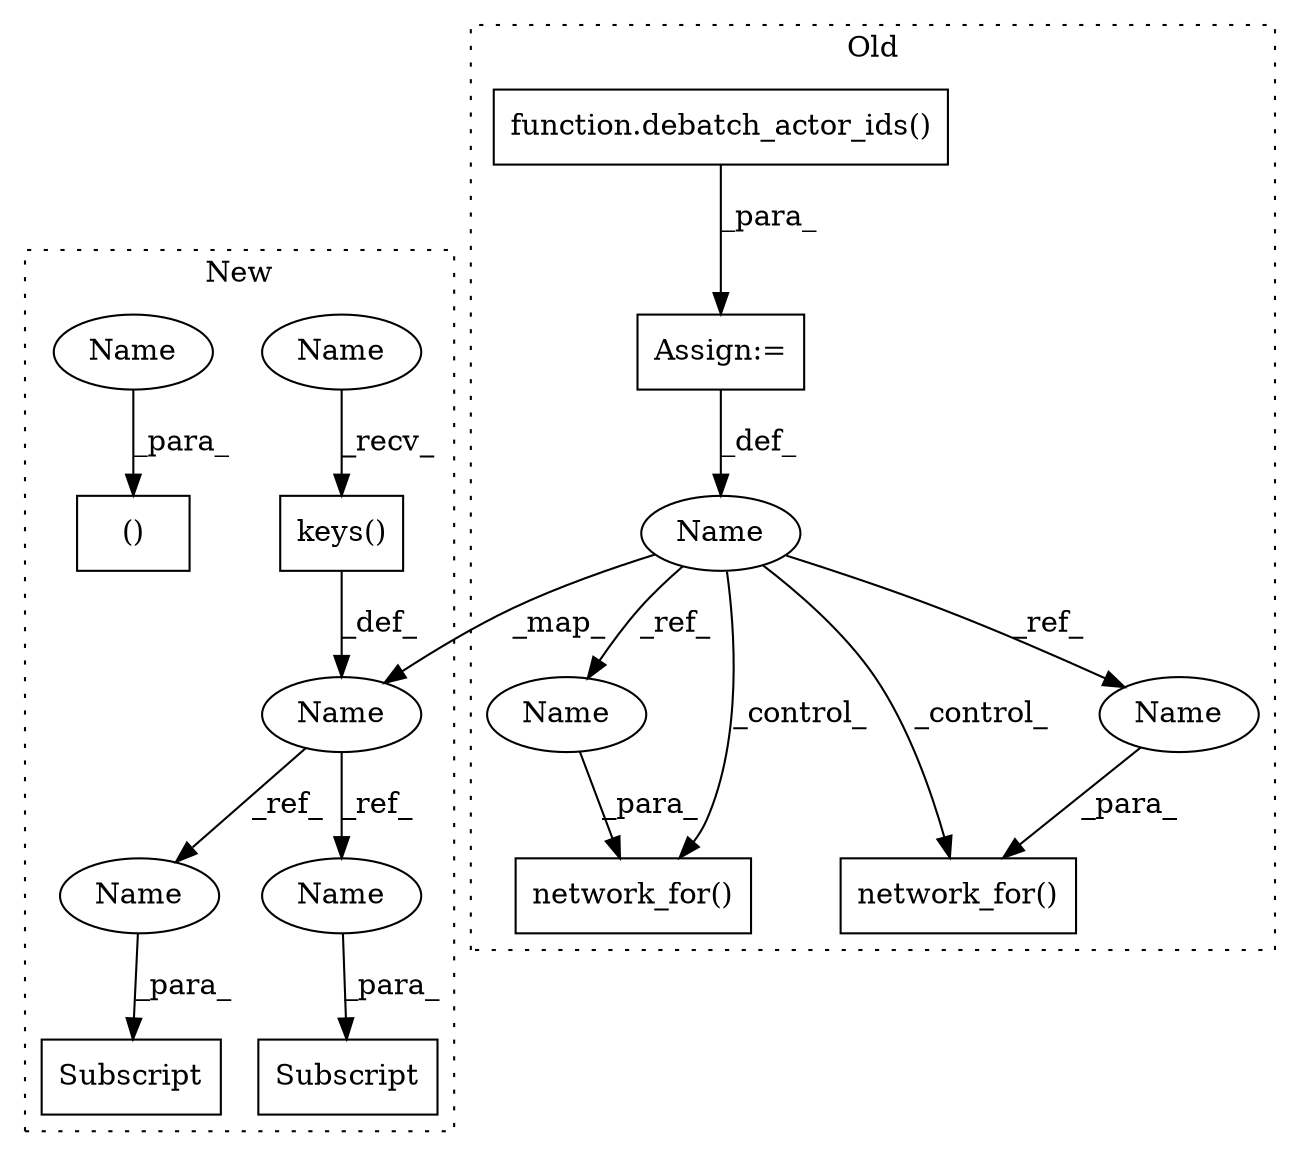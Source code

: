 digraph G {
subgraph cluster0 {
1 [label="network_for()" a="75" s="6275,6307" l="24,1" shape="box"];
3 [label="Name" a="87" s="6199" l="8" shape="ellipse"];
6 [label="network_for()" a="75" s="6370,6402" l="24,1" shape="box"];
7 [label="function.debatch_actor_ids()" a="75" s="5622,5649" l="18,1" shape="box"];
8 [label="Assign:=" a="68" s="5619" l="3" shape="box"];
15 [label="Name" a="87" s="6299" l="8" shape="ellipse"];
16 [label="Name" a="87" s="6394" l="8" shape="ellipse"];
label = "Old";
style="dotted";
}
subgraph cluster1 {
2 [label="keys()" a="75" s="5166" l="23" shape="box"];
4 [label="Name" a="87" s="5153" l="9" shape="ellipse"];
5 [label="Subscript" a="63" s="5244,0" l="31,0" shape="box"];
9 [label="()" a="54" s="4716" l="13" shape="box"];
10 [label="Subscript" a="63" s="5337,0" l="31,0" shape="box"];
11 [label="Name" a="87" s="5166" l="16" shape="ellipse"];
12 [label="Name" a="87" s="4700" l="16" shape="ellipse"];
13 [label="Name" a="87" s="5265" l="9" shape="ellipse"];
14 [label="Name" a="87" s="5358" l="9" shape="ellipse"];
label = "New";
style="dotted";
}
2 -> 4 [label="_def_"];
3 -> 6 [label="_control_"];
3 -> 1 [label="_control_"];
3 -> 15 [label="_ref_"];
3 -> 16 [label="_ref_"];
3 -> 4 [label="_map_"];
4 -> 14 [label="_ref_"];
4 -> 13 [label="_ref_"];
7 -> 8 [label="_para_"];
8 -> 3 [label="_def_"];
11 -> 2 [label="_recv_"];
12 -> 9 [label="_para_"];
13 -> 5 [label="_para_"];
14 -> 10 [label="_para_"];
15 -> 1 [label="_para_"];
16 -> 6 [label="_para_"];
}